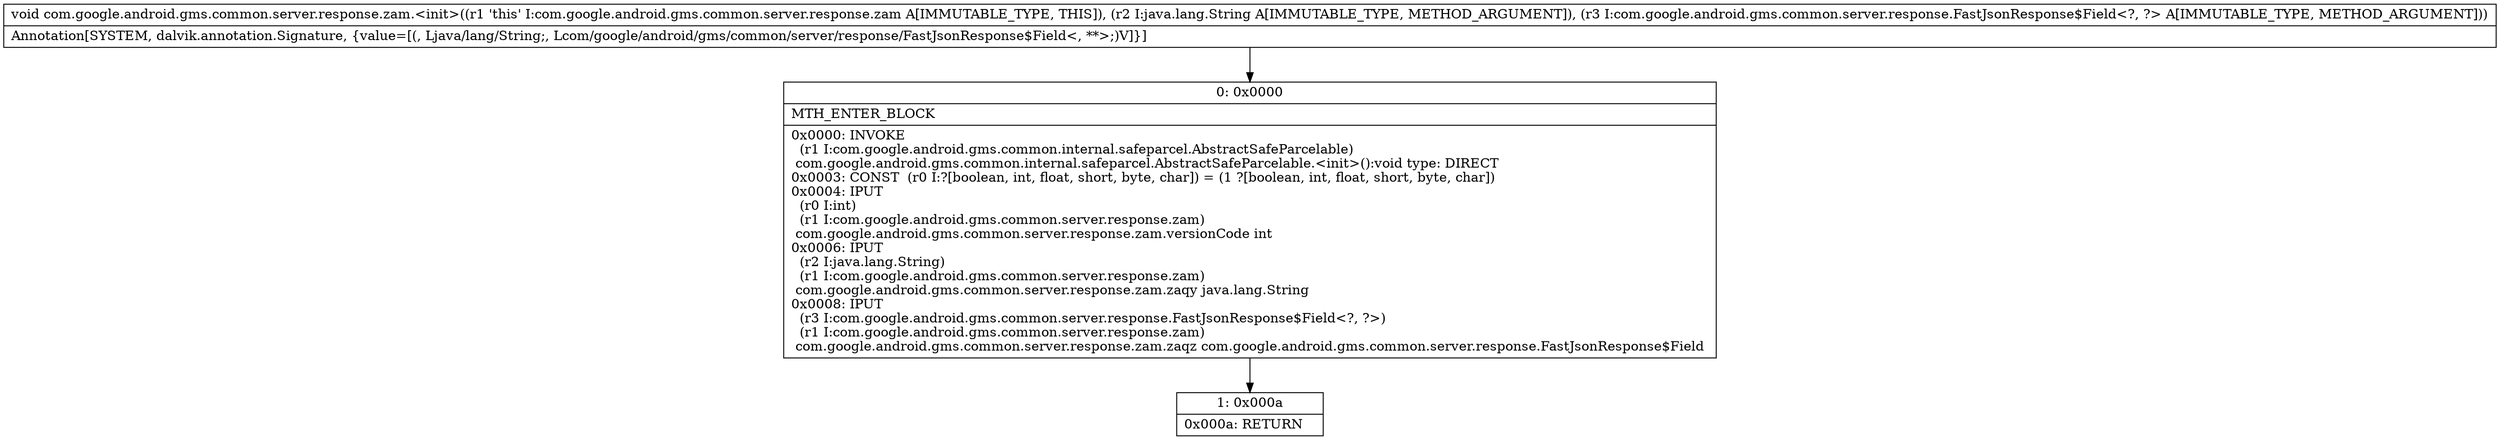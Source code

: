digraph "CFG forcom.google.android.gms.common.server.response.zam.\<init\>(Ljava\/lang\/String;Lcom\/google\/android\/gms\/common\/server\/response\/FastJsonResponse$Field;)V" {
Node_0 [shape=record,label="{0\:\ 0x0000|MTH_ENTER_BLOCK\l|0x0000: INVOKE  \l  (r1 I:com.google.android.gms.common.internal.safeparcel.AbstractSafeParcelable)\l com.google.android.gms.common.internal.safeparcel.AbstractSafeParcelable.\<init\>():void type: DIRECT \l0x0003: CONST  (r0 I:?[boolean, int, float, short, byte, char]) = (1 ?[boolean, int, float, short, byte, char]) \l0x0004: IPUT  \l  (r0 I:int)\l  (r1 I:com.google.android.gms.common.server.response.zam)\l com.google.android.gms.common.server.response.zam.versionCode int \l0x0006: IPUT  \l  (r2 I:java.lang.String)\l  (r1 I:com.google.android.gms.common.server.response.zam)\l com.google.android.gms.common.server.response.zam.zaqy java.lang.String \l0x0008: IPUT  \l  (r3 I:com.google.android.gms.common.server.response.FastJsonResponse$Field\<?, ?\>)\l  (r1 I:com.google.android.gms.common.server.response.zam)\l com.google.android.gms.common.server.response.zam.zaqz com.google.android.gms.common.server.response.FastJsonResponse$Field \l}"];
Node_1 [shape=record,label="{1\:\ 0x000a|0x000a: RETURN   \l}"];
MethodNode[shape=record,label="{void com.google.android.gms.common.server.response.zam.\<init\>((r1 'this' I:com.google.android.gms.common.server.response.zam A[IMMUTABLE_TYPE, THIS]), (r2 I:java.lang.String A[IMMUTABLE_TYPE, METHOD_ARGUMENT]), (r3 I:com.google.android.gms.common.server.response.FastJsonResponse$Field\<?, ?\> A[IMMUTABLE_TYPE, METHOD_ARGUMENT]))  | Annotation[SYSTEM, dalvik.annotation.Signature, \{value=[(, Ljava\/lang\/String;, Lcom\/google\/android\/gms\/common\/server\/response\/FastJsonResponse$Field\<, **\>;)V]\}]\l}"];
MethodNode -> Node_0;
Node_0 -> Node_1;
}

